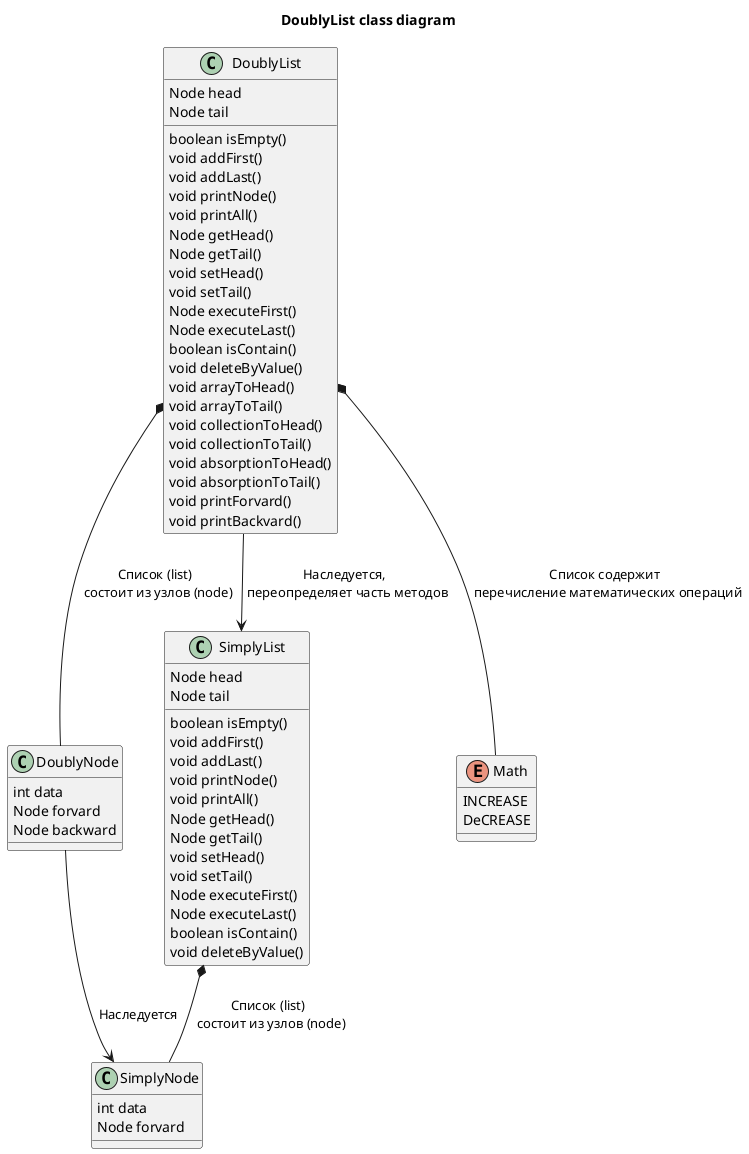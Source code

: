 @startuml classDiagramm-DoublyList
title DoublyList class diagram

class SimplyNode{
    int data
    Node forvard
}
class DoublyNode{
    int data
    Node forvard
    Node backward
}
class SimplyList{
    Node head
    Node tail
    boolean isEmpty()
    void addFirst()
    void addLast()
    void printNode()
    void printAll()
    Node getHead()
    Node getTail()
    void setHead()
    void setTail()
    Node executeFirst()
    Node executeLast()
    boolean isContain()
    void deleteByValue()
}
class DoublyList{
    Node head
    Node tail
    boolean isEmpty()
    void addFirst()
    void addLast()
    void printNode()
    void printAll()
    Node getHead()
    Node getTail()
    void setHead()
    void setTail()
    Node executeFirst()
    Node executeLast()
    boolean isContain()
    void deleteByValue()
    void arrayToHead()
    void arrayToTail()
    void collectionToHead()
    void collectionToTail()
    void absorptionToHead()
    void absorptionToTail()
    void printForvard()
    void printBackvard()
}
enum Math{
    INCREASE
    DeCREASE
}
DoublyList *--  DoublyNode : "Список (list) \n состоит из узлов (node)"
DoublyList *-- Math :"Список содержит \n перечисление математических операций"
SimplyList *-- SimplyNode : "Список (list) \n состоит из узлов (node)"
DoublyList -->  SimplyList : "Наследуется, \n переопределяет часть методов"
DoublyNode --> SimplyNode : "Наследуется"
@enduml